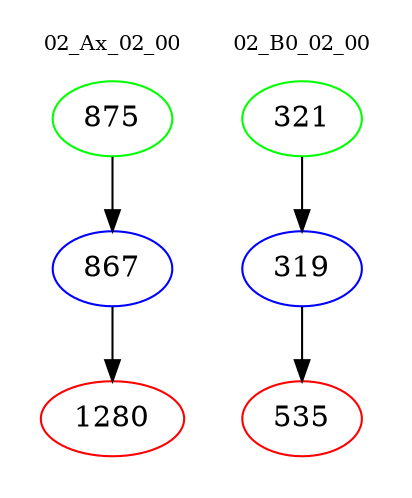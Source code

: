 digraph{
subgraph cluster_0 {
color = white
label = "02_Ax_02_00";
fontsize=10;
T0_875 [label="875", color="green"]
T0_875 -> T0_867 [color="black"]
T0_867 [label="867", color="blue"]
T0_867 -> T0_1280 [color="black"]
T0_1280 [label="1280", color="red"]
}
subgraph cluster_1 {
color = white
label = "02_B0_02_00";
fontsize=10;
T1_321 [label="321", color="green"]
T1_321 -> T1_319 [color="black"]
T1_319 [label="319", color="blue"]
T1_319 -> T1_535 [color="black"]
T1_535 [label="535", color="red"]
}
}

